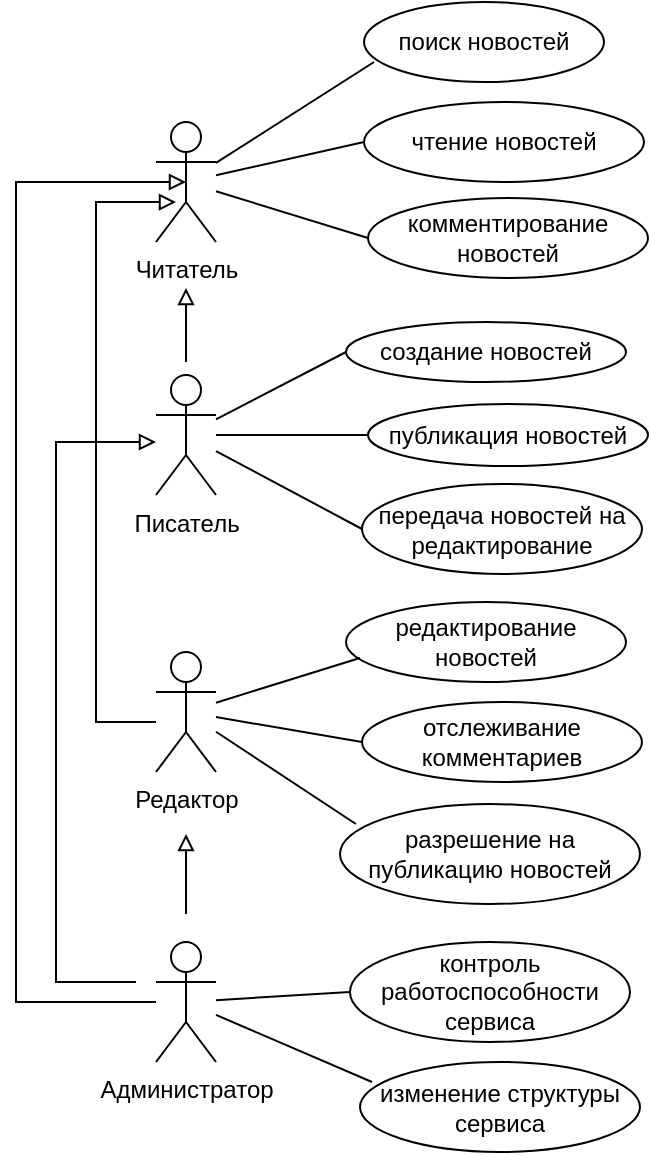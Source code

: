 <mxfile version="20.3.0" type="device"><diagram id="vGAdBYnz_gb4naNAyMh7" name="Страница 1"><mxGraphModel dx="1422" dy="794" grid="1" gridSize="10" guides="1" tooltips="1" connect="1" arrows="1" fold="1" page="1" pageScale="1" pageWidth="827" pageHeight="1169" math="0" shadow="0"><root><mxCell id="0"/><mxCell id="1" parent="0"/><mxCell id="qw3DIrobSbBWL0sVk8yP-1" value="Читатель" style="shape=umlActor;verticalLabelPosition=bottom;verticalAlign=top;html=1;outlineConnect=0;" vertex="1" parent="1"><mxGeometry x="210" y="200" width="30" height="60" as="geometry"/></mxCell><mxCell id="qw3DIrobSbBWL0sVk8yP-2" value="Писатель" style="shape=umlActor;verticalLabelPosition=bottom;verticalAlign=top;html=1;outlineConnect=0;" vertex="1" parent="1"><mxGeometry x="210" y="326.5" width="30" height="60" as="geometry"/></mxCell><mxCell id="qw3DIrobSbBWL0sVk8yP-3" value="Редактор" style="shape=umlActor;verticalLabelPosition=bottom;verticalAlign=top;html=1;outlineConnect=0;" vertex="1" parent="1"><mxGeometry x="210" y="465" width="30" height="60" as="geometry"/></mxCell><mxCell id="qw3DIrobSbBWL0sVk8yP-5" value="поиск новостей" style="ellipse;whiteSpace=wrap;html=1;" vertex="1" parent="1"><mxGeometry x="314" y="140" width="120" height="40" as="geometry"/></mxCell><mxCell id="qw3DIrobSbBWL0sVk8yP-6" value="Администратор" style="shape=umlActor;verticalLabelPosition=bottom;verticalAlign=top;html=1;" vertex="1" parent="1"><mxGeometry x="210" y="610" width="30" height="60" as="geometry"/></mxCell><mxCell id="qw3DIrobSbBWL0sVk8yP-7" value="чтение новостей" style="ellipse;whiteSpace=wrap;html=1;" vertex="1" parent="1"><mxGeometry x="314" y="190" width="140" height="40" as="geometry"/></mxCell><mxCell id="qw3DIrobSbBWL0sVk8yP-8" value="комментирование новостей" style="ellipse;whiteSpace=wrap;html=1;" vertex="1" parent="1"><mxGeometry x="316" y="238" width="140" height="40" as="geometry"/></mxCell><mxCell id="qw3DIrobSbBWL0sVk8yP-9" value="публикация новостей" style="ellipse;whiteSpace=wrap;html=1;" vertex="1" parent="1"><mxGeometry x="316" y="341" width="140" height="31" as="geometry"/></mxCell><mxCell id="qw3DIrobSbBWL0sVk8yP-10" value="создание новостей" style="ellipse;whiteSpace=wrap;html=1;" vertex="1" parent="1"><mxGeometry x="305" y="300" width="140" height="30" as="geometry"/></mxCell><mxCell id="qw3DIrobSbBWL0sVk8yP-11" value="передача новостей на редактирование" style="ellipse;whiteSpace=wrap;html=1;" vertex="1" parent="1"><mxGeometry x="313" y="381" width="140" height="45" as="geometry"/></mxCell><mxCell id="qw3DIrobSbBWL0sVk8yP-12" value="редактирование новостей" style="ellipse;whiteSpace=wrap;html=1;" vertex="1" parent="1"><mxGeometry x="305" y="440" width="140" height="40" as="geometry"/></mxCell><mxCell id="qw3DIrobSbBWL0sVk8yP-13" value="отслеживание комментариев" style="ellipse;whiteSpace=wrap;html=1;" vertex="1" parent="1"><mxGeometry x="313" y="490" width="140" height="40" as="geometry"/></mxCell><mxCell id="qw3DIrobSbBWL0sVk8yP-14" value="разрешение на публикацию новостей" style="ellipse;whiteSpace=wrap;html=1;" vertex="1" parent="1"><mxGeometry x="302" y="541" width="150" height="50" as="geometry"/></mxCell><mxCell id="qw3DIrobSbBWL0sVk8yP-15" value="контроль работоспособности сервиса" style="ellipse;whiteSpace=wrap;html=1;" vertex="1" parent="1"><mxGeometry x="307" y="610" width="140" height="50" as="geometry"/></mxCell><mxCell id="qw3DIrobSbBWL0sVk8yP-16" value="изменение структуры сервиса" style="ellipse;whiteSpace=wrap;html=1;" vertex="1" parent="1"><mxGeometry x="312" y="670" width="140" height="45" as="geometry"/></mxCell><mxCell id="qw3DIrobSbBWL0sVk8yP-17" value="" style="endArrow=none;html=1;rounded=0;exitX=0;exitY=0.5;exitDx=0;exitDy=0;" edge="1" parent="1" source="qw3DIrobSbBWL0sVk8yP-9" target="qw3DIrobSbBWL0sVk8yP-2"><mxGeometry width="50" height="50" relative="1" as="geometry"><mxPoint x="370" y="640" as="sourcePoint"/><mxPoint x="420" y="590" as="targetPoint"/></mxGeometry></mxCell><mxCell id="qw3DIrobSbBWL0sVk8yP-19" value="" style="endArrow=none;html=1;rounded=0;exitX=0;exitY=0.5;exitDx=0;exitDy=0;" edge="1" parent="1" source="qw3DIrobSbBWL0sVk8yP-11" target="qw3DIrobSbBWL0sVk8yP-2"><mxGeometry width="50" height="50" relative="1" as="geometry"><mxPoint x="370" y="580" as="sourcePoint"/><mxPoint x="420" y="530" as="targetPoint"/></mxGeometry></mxCell><mxCell id="qw3DIrobSbBWL0sVk8yP-20" value="" style="endArrow=none;html=1;rounded=0;exitX=0;exitY=0.5;exitDx=0;exitDy=0;" edge="1" parent="1" source="qw3DIrobSbBWL0sVk8yP-10" target="qw3DIrobSbBWL0sVk8yP-2"><mxGeometry width="50" height="50" relative="1" as="geometry"><mxPoint x="340" y="340" as="sourcePoint"/><mxPoint x="530" y="510" as="targetPoint"/></mxGeometry></mxCell><mxCell id="qw3DIrobSbBWL0sVk8yP-21" value="" style="endArrow=none;html=1;rounded=0;exitX=0;exitY=0.5;exitDx=0;exitDy=0;" edge="1" parent="1" source="qw3DIrobSbBWL0sVk8yP-8" target="qw3DIrobSbBWL0sVk8yP-1"><mxGeometry width="50" height="50" relative="1" as="geometry"><mxPoint x="414" y="500" as="sourcePoint"/><mxPoint x="464" y="450" as="targetPoint"/></mxGeometry></mxCell><mxCell id="qw3DIrobSbBWL0sVk8yP-22" value="" style="endArrow=none;html=1;rounded=0;exitX=0;exitY=0.5;exitDx=0;exitDy=0;" edge="1" parent="1" source="qw3DIrobSbBWL0sVk8yP-7" target="qw3DIrobSbBWL0sVk8yP-1"><mxGeometry width="50" height="50" relative="1" as="geometry"><mxPoint x="310" y="220" as="sourcePoint"/><mxPoint x="430" y="395" as="targetPoint"/></mxGeometry></mxCell><mxCell id="qw3DIrobSbBWL0sVk8yP-23" value="" style="endArrow=none;html=1;rounded=0;entryX=0.042;entryY=0.75;entryDx=0;entryDy=0;entryPerimeter=0;" edge="1" parent="1" source="qw3DIrobSbBWL0sVk8yP-1" target="qw3DIrobSbBWL0sVk8yP-5"><mxGeometry width="50" height="50" relative="1" as="geometry"><mxPoint x="480" y="460" as="sourcePoint"/><mxPoint x="290" y="200" as="targetPoint"/></mxGeometry></mxCell><mxCell id="qw3DIrobSbBWL0sVk8yP-24" value="" style="endArrow=none;html=1;rounded=0;entryX=0.05;entryY=0.7;entryDx=0;entryDy=0;entryPerimeter=0;" edge="1" parent="1" source="qw3DIrobSbBWL0sVk8yP-3" target="qw3DIrobSbBWL0sVk8yP-12"><mxGeometry width="50" height="50" relative="1" as="geometry"><mxPoint x="250" y="500" as="sourcePoint"/><mxPoint x="645" y="340" as="targetPoint"/></mxGeometry></mxCell><mxCell id="qw3DIrobSbBWL0sVk8yP-25" value="" style="endArrow=none;html=1;rounded=0;entryX=0;entryY=0.5;entryDx=0;entryDy=0;" edge="1" parent="1" source="qw3DIrobSbBWL0sVk8yP-3" target="qw3DIrobSbBWL0sVk8yP-13"><mxGeometry width="50" height="50" relative="1" as="geometry"><mxPoint x="263" y="545" as="sourcePoint"/><mxPoint x="313" y="495" as="targetPoint"/></mxGeometry></mxCell><mxCell id="qw3DIrobSbBWL0sVk8yP-26" value="" style="endArrow=none;html=1;rounded=0;exitX=0.053;exitY=0.2;exitDx=0;exitDy=0;exitPerimeter=0;" edge="1" parent="1" source="qw3DIrobSbBWL0sVk8yP-14" target="qw3DIrobSbBWL0sVk8yP-3"><mxGeometry width="50" height="50" relative="1" as="geometry"><mxPoint x="270" y="655" as="sourcePoint"/><mxPoint x="250" y="510" as="targetPoint"/></mxGeometry></mxCell><mxCell id="qw3DIrobSbBWL0sVk8yP-27" value="" style="endArrow=none;html=1;rounded=0;exitX=0;exitY=0.5;exitDx=0;exitDy=0;" edge="1" parent="1" source="qw3DIrobSbBWL0sVk8yP-15" target="qw3DIrobSbBWL0sVk8yP-6"><mxGeometry width="50" height="50" relative="1" as="geometry"><mxPoint x="480" y="560" as="sourcePoint"/><mxPoint x="530" y="510" as="targetPoint"/></mxGeometry></mxCell><mxCell id="qw3DIrobSbBWL0sVk8yP-28" value="" style="endArrow=none;html=1;rounded=0;entryX=0.043;entryY=0.222;entryDx=0;entryDy=0;entryPerimeter=0;" edge="1" parent="1" source="qw3DIrobSbBWL0sVk8yP-6" target="qw3DIrobSbBWL0sVk8yP-16"><mxGeometry width="50" height="50" relative="1" as="geometry"><mxPoint x="250" y="650" as="sourcePoint"/><mxPoint x="530" y="510" as="targetPoint"/></mxGeometry></mxCell><mxCell id="qw3DIrobSbBWL0sVk8yP-32" value="" style="endArrow=block;html=1;rounded=0;endFill=0;" edge="1" parent="1"><mxGeometry width="50" height="50" relative="1" as="geometry"><mxPoint x="225" y="596" as="sourcePoint"/><mxPoint x="225" y="556" as="targetPoint"/></mxGeometry></mxCell><mxCell id="qw3DIrobSbBWL0sVk8yP-34" value="" style="endArrow=none;html=1;rounded=0;startArrow=block;startFill=0;exitX=0.5;exitY=0.5;exitDx=0;exitDy=0;exitPerimeter=0;" edge="1" parent="1" source="qw3DIrobSbBWL0sVk8yP-1" target="qw3DIrobSbBWL0sVk8yP-6"><mxGeometry width="50" height="50" relative="1" as="geometry"><mxPoint x="210" y="230" as="sourcePoint"/><mxPoint x="190" y="640" as="targetPoint"/><Array as="points"><mxPoint x="140" y="230"/><mxPoint x="140" y="640"/></Array></mxGeometry></mxCell><mxCell id="qw3DIrobSbBWL0sVk8yP-35" value="" style="endArrow=none;html=1;rounded=0;startArrow=block;startFill=0;exitX=0.333;exitY=0.667;exitDx=0;exitDy=0;exitPerimeter=0;" edge="1" parent="1" source="qw3DIrobSbBWL0sVk8yP-1"><mxGeometry width="50" height="50" relative="1" as="geometry"><mxPoint x="210" y="240" as="sourcePoint"/><mxPoint x="210" y="500" as="targetPoint"/><Array as="points"><mxPoint x="180" y="240"/><mxPoint x="180" y="500"/></Array></mxGeometry></mxCell><mxCell id="qw3DIrobSbBWL0sVk8yP-36" value="" style="endArrow=none;html=1;rounded=0;startArrow=block;startFill=0;" edge="1" parent="1"><mxGeometry width="50" height="50" relative="1" as="geometry"><mxPoint x="210" y="360" as="sourcePoint"/><mxPoint x="200" y="630" as="targetPoint"/><Array as="points"><mxPoint x="160" y="360"/><mxPoint x="160" y="630"/></Array></mxGeometry></mxCell><mxCell id="qw3DIrobSbBWL0sVk8yP-37" value="" style="endArrow=none;html=1;rounded=0;startArrow=block;startFill=0;" edge="1" parent="1"><mxGeometry width="50" height="50" relative="1" as="geometry"><mxPoint x="225" y="283" as="sourcePoint"/><mxPoint x="225" y="320" as="targetPoint"/></mxGeometry></mxCell></root></mxGraphModel></diagram></mxfile>